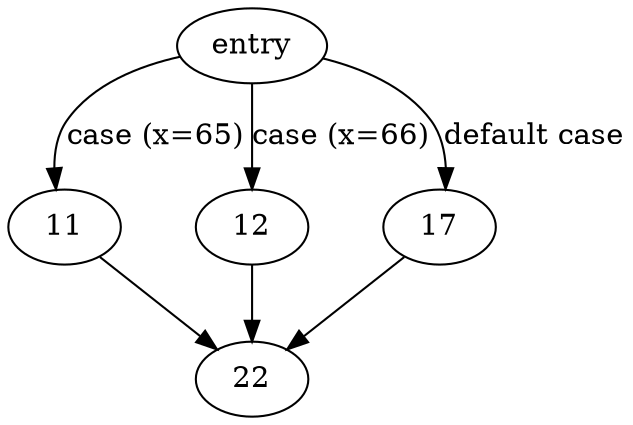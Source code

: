 digraph "sqlite3IndexAffinityOk" {
	// Node definitions.
	2 [label=entry];
	11;
	12;
	17;
	22;

	// Edge definitions.
	2 -> 11 [label="case (x=65)"];
	2 -> 12 [label="case (x=66)"];
	2 -> 17 [label="default case"];
	11 -> 22;
	12 -> 22;
	17 -> 22;
}